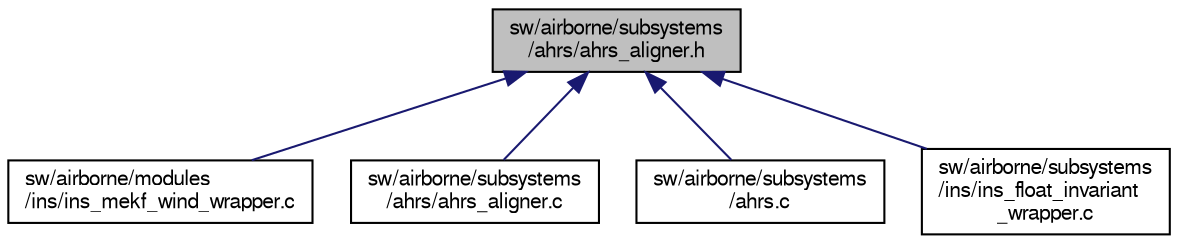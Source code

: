 digraph "sw/airborne/subsystems/ahrs/ahrs_aligner.h"
{
  edge [fontname="FreeSans",fontsize="10",labelfontname="FreeSans",labelfontsize="10"];
  node [fontname="FreeSans",fontsize="10",shape=record];
  Node1 [label="sw/airborne/subsystems\l/ahrs/ahrs_aligner.h",height=0.2,width=0.4,color="black", fillcolor="grey75", style="filled", fontcolor="black"];
  Node1 -> Node2 [dir="back",color="midnightblue",fontsize="10",style="solid",fontname="FreeSans"];
  Node2 [label="sw/airborne/modules\l/ins/ins_mekf_wind_wrapper.c",height=0.2,width=0.4,color="black", fillcolor="white", style="filled",URL="$ins__mekf__wind__wrapper_8c.html",tooltip="Paparazzi specific wrapper to run MEKF-Wind INS filter. "];
  Node1 -> Node3 [dir="back",color="midnightblue",fontsize="10",style="solid",fontname="FreeSans"];
  Node3 [label="sw/airborne/subsystems\l/ahrs/ahrs_aligner.c",height=0.2,width=0.4,color="black", fillcolor="white", style="filled",URL="$ahrs__aligner_8c.html",tooltip="Low-pass IMU measurements at startup to align the AHRS. "];
  Node1 -> Node4 [dir="back",color="midnightblue",fontsize="10",style="solid",fontname="FreeSans"];
  Node4 [label="sw/airborne/subsystems\l/ahrs.c",height=0.2,width=0.4,color="black", fillcolor="white", style="filled",URL="$ahrs_8c.html",tooltip="Dispatcher to register actual AHRS implementations. "];
  Node1 -> Node5 [dir="back",color="midnightblue",fontsize="10",style="solid",fontname="FreeSans"];
  Node5 [label="sw/airborne/subsystems\l/ins/ins_float_invariant\l_wrapper.c",height=0.2,width=0.4,color="black", fillcolor="white", style="filled",URL="$ins__float__invariant__wrapper_8c.html",tooltip="Paparazzi specific wrapper to run INVARIANT filter. "];
}
